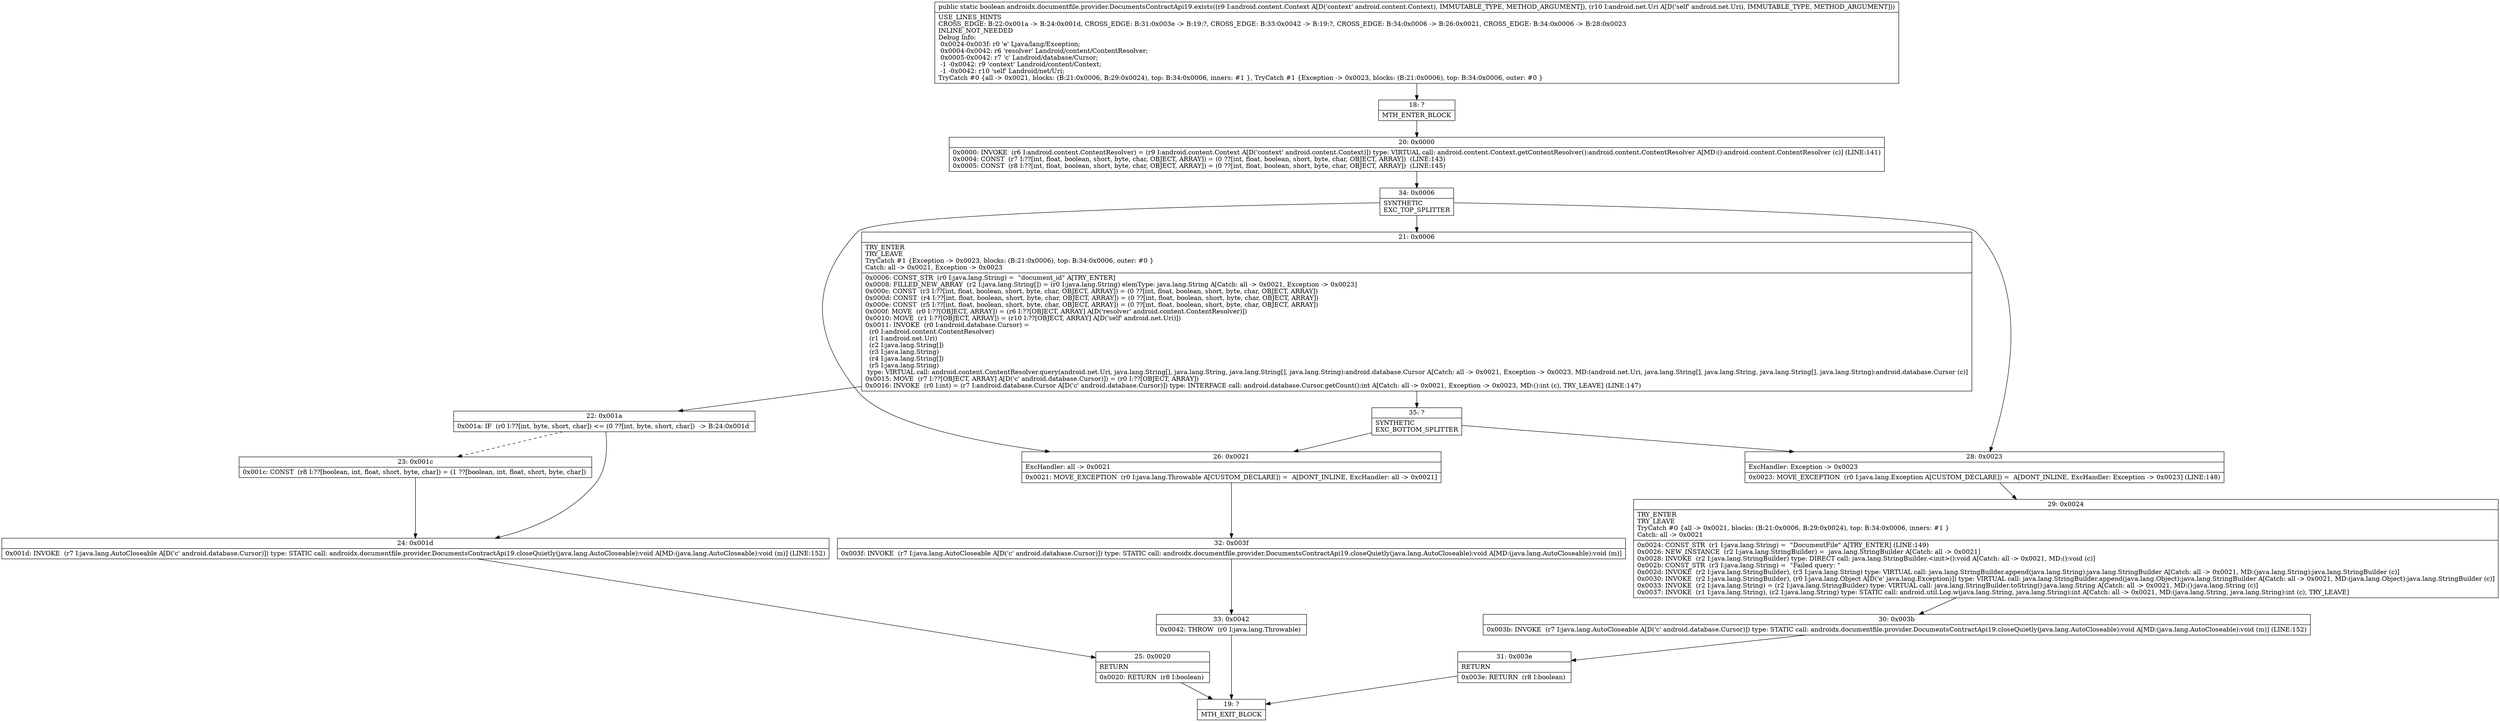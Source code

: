 digraph "CFG forandroidx.documentfile.provider.DocumentsContractApi19.exists(Landroid\/content\/Context;Landroid\/net\/Uri;)Z" {
Node_18 [shape=record,label="{18\:\ ?|MTH_ENTER_BLOCK\l}"];
Node_20 [shape=record,label="{20\:\ 0x0000|0x0000: INVOKE  (r6 I:android.content.ContentResolver) = (r9 I:android.content.Context A[D('context' android.content.Context)]) type: VIRTUAL call: android.content.Context.getContentResolver():android.content.ContentResolver A[MD:():android.content.ContentResolver (c)] (LINE:141)\l0x0004: CONST  (r7 I:??[int, float, boolean, short, byte, char, OBJECT, ARRAY]) = (0 ??[int, float, boolean, short, byte, char, OBJECT, ARRAY])  (LINE:143)\l0x0005: CONST  (r8 I:??[int, float, boolean, short, byte, char, OBJECT, ARRAY]) = (0 ??[int, float, boolean, short, byte, char, OBJECT, ARRAY])  (LINE:145)\l}"];
Node_34 [shape=record,label="{34\:\ 0x0006|SYNTHETIC\lEXC_TOP_SPLITTER\l}"];
Node_21 [shape=record,label="{21\:\ 0x0006|TRY_ENTER\lTRY_LEAVE\lTryCatch #1 \{Exception \-\> 0x0023, blocks: (B:21:0x0006), top: B:34:0x0006, outer: #0 \}\lCatch: all \-\> 0x0021, Exception \-\> 0x0023\l|0x0006: CONST_STR  (r0 I:java.lang.String) =  \"document_id\" A[TRY_ENTER]\l0x0008: FILLED_NEW_ARRAY  (r2 I:java.lang.String[]) = (r0 I:java.lang.String) elemType: java.lang.String A[Catch: all \-\> 0x0021, Exception \-\> 0x0023]\l0x000c: CONST  (r3 I:??[int, float, boolean, short, byte, char, OBJECT, ARRAY]) = (0 ??[int, float, boolean, short, byte, char, OBJECT, ARRAY]) \l0x000d: CONST  (r4 I:??[int, float, boolean, short, byte, char, OBJECT, ARRAY]) = (0 ??[int, float, boolean, short, byte, char, OBJECT, ARRAY]) \l0x000e: CONST  (r5 I:??[int, float, boolean, short, byte, char, OBJECT, ARRAY]) = (0 ??[int, float, boolean, short, byte, char, OBJECT, ARRAY]) \l0x000f: MOVE  (r0 I:??[OBJECT, ARRAY]) = (r6 I:??[OBJECT, ARRAY] A[D('resolver' android.content.ContentResolver)]) \l0x0010: MOVE  (r1 I:??[OBJECT, ARRAY]) = (r10 I:??[OBJECT, ARRAY] A[D('self' android.net.Uri)]) \l0x0011: INVOKE  (r0 I:android.database.Cursor) = \l  (r0 I:android.content.ContentResolver)\l  (r1 I:android.net.Uri)\l  (r2 I:java.lang.String[])\l  (r3 I:java.lang.String)\l  (r4 I:java.lang.String[])\l  (r5 I:java.lang.String)\l type: VIRTUAL call: android.content.ContentResolver.query(android.net.Uri, java.lang.String[], java.lang.String, java.lang.String[], java.lang.String):android.database.Cursor A[Catch: all \-\> 0x0021, Exception \-\> 0x0023, MD:(android.net.Uri, java.lang.String[], java.lang.String, java.lang.String[], java.lang.String):android.database.Cursor (c)]\l0x0015: MOVE  (r7 I:??[OBJECT, ARRAY] A[D('c' android.database.Cursor)]) = (r0 I:??[OBJECT, ARRAY]) \l0x0016: INVOKE  (r0 I:int) = (r7 I:android.database.Cursor A[D('c' android.database.Cursor)]) type: INTERFACE call: android.database.Cursor.getCount():int A[Catch: all \-\> 0x0021, Exception \-\> 0x0023, MD:():int (c), TRY_LEAVE] (LINE:147)\l}"];
Node_22 [shape=record,label="{22\:\ 0x001a|0x001a: IF  (r0 I:??[int, byte, short, char]) \<= (0 ??[int, byte, short, char])  \-\> B:24:0x001d \l}"];
Node_23 [shape=record,label="{23\:\ 0x001c|0x001c: CONST  (r8 I:??[boolean, int, float, short, byte, char]) = (1 ??[boolean, int, float, short, byte, char]) \l}"];
Node_24 [shape=record,label="{24\:\ 0x001d|0x001d: INVOKE  (r7 I:java.lang.AutoCloseable A[D('c' android.database.Cursor)]) type: STATIC call: androidx.documentfile.provider.DocumentsContractApi19.closeQuietly(java.lang.AutoCloseable):void A[MD:(java.lang.AutoCloseable):void (m)] (LINE:152)\l}"];
Node_25 [shape=record,label="{25\:\ 0x0020|RETURN\l|0x0020: RETURN  (r8 I:boolean) \l}"];
Node_19 [shape=record,label="{19\:\ ?|MTH_EXIT_BLOCK\l}"];
Node_35 [shape=record,label="{35\:\ ?|SYNTHETIC\lEXC_BOTTOM_SPLITTER\l}"];
Node_26 [shape=record,label="{26\:\ 0x0021|ExcHandler: all \-\> 0x0021\l|0x0021: MOVE_EXCEPTION  (r0 I:java.lang.Throwable A[CUSTOM_DECLARE]) =  A[DONT_INLINE, ExcHandler: all \-\> 0x0021]\l}"];
Node_32 [shape=record,label="{32\:\ 0x003f|0x003f: INVOKE  (r7 I:java.lang.AutoCloseable A[D('c' android.database.Cursor)]) type: STATIC call: androidx.documentfile.provider.DocumentsContractApi19.closeQuietly(java.lang.AutoCloseable):void A[MD:(java.lang.AutoCloseable):void (m)]\l}"];
Node_33 [shape=record,label="{33\:\ 0x0042|0x0042: THROW  (r0 I:java.lang.Throwable) \l}"];
Node_28 [shape=record,label="{28\:\ 0x0023|ExcHandler: Exception \-\> 0x0023\l|0x0023: MOVE_EXCEPTION  (r0 I:java.lang.Exception A[CUSTOM_DECLARE]) =  A[DONT_INLINE, ExcHandler: Exception \-\> 0x0023] (LINE:148)\l}"];
Node_29 [shape=record,label="{29\:\ 0x0024|TRY_ENTER\lTRY_LEAVE\lTryCatch #0 \{all \-\> 0x0021, blocks: (B:21:0x0006, B:29:0x0024), top: B:34:0x0006, inners: #1 \}\lCatch: all \-\> 0x0021\l|0x0024: CONST_STR  (r1 I:java.lang.String) =  \"DocumentFile\" A[TRY_ENTER] (LINE:149)\l0x0026: NEW_INSTANCE  (r2 I:java.lang.StringBuilder) =  java.lang.StringBuilder A[Catch: all \-\> 0x0021]\l0x0028: INVOKE  (r2 I:java.lang.StringBuilder) type: DIRECT call: java.lang.StringBuilder.\<init\>():void A[Catch: all \-\> 0x0021, MD:():void (c)]\l0x002b: CONST_STR  (r3 I:java.lang.String) =  \"Failed query: \" \l0x002d: INVOKE  (r2 I:java.lang.StringBuilder), (r3 I:java.lang.String) type: VIRTUAL call: java.lang.StringBuilder.append(java.lang.String):java.lang.StringBuilder A[Catch: all \-\> 0x0021, MD:(java.lang.String):java.lang.StringBuilder (c)]\l0x0030: INVOKE  (r2 I:java.lang.StringBuilder), (r0 I:java.lang.Object A[D('e' java.lang.Exception)]) type: VIRTUAL call: java.lang.StringBuilder.append(java.lang.Object):java.lang.StringBuilder A[Catch: all \-\> 0x0021, MD:(java.lang.Object):java.lang.StringBuilder (c)]\l0x0033: INVOKE  (r2 I:java.lang.String) = (r2 I:java.lang.StringBuilder) type: VIRTUAL call: java.lang.StringBuilder.toString():java.lang.String A[Catch: all \-\> 0x0021, MD:():java.lang.String (c)]\l0x0037: INVOKE  (r1 I:java.lang.String), (r2 I:java.lang.String) type: STATIC call: android.util.Log.w(java.lang.String, java.lang.String):int A[Catch: all \-\> 0x0021, MD:(java.lang.String, java.lang.String):int (c), TRY_LEAVE]\l}"];
Node_30 [shape=record,label="{30\:\ 0x003b|0x003b: INVOKE  (r7 I:java.lang.AutoCloseable A[D('c' android.database.Cursor)]) type: STATIC call: androidx.documentfile.provider.DocumentsContractApi19.closeQuietly(java.lang.AutoCloseable):void A[MD:(java.lang.AutoCloseable):void (m)] (LINE:152)\l}"];
Node_31 [shape=record,label="{31\:\ 0x003e|RETURN\l|0x003e: RETURN  (r8 I:boolean) \l}"];
MethodNode[shape=record,label="{public static boolean androidx.documentfile.provider.DocumentsContractApi19.exists((r9 I:android.content.Context A[D('context' android.content.Context), IMMUTABLE_TYPE, METHOD_ARGUMENT]), (r10 I:android.net.Uri A[D('self' android.net.Uri), IMMUTABLE_TYPE, METHOD_ARGUMENT]))  | USE_LINES_HINTS\lCROSS_EDGE: B:22:0x001a \-\> B:24:0x001d, CROSS_EDGE: B:31:0x003e \-\> B:19:?, CROSS_EDGE: B:33:0x0042 \-\> B:19:?, CROSS_EDGE: B:34:0x0006 \-\> B:26:0x0021, CROSS_EDGE: B:34:0x0006 \-\> B:28:0x0023\lINLINE_NOT_NEEDED\lDebug Info:\l  0x0024\-0x003f: r0 'e' Ljava\/lang\/Exception;\l  0x0004\-0x0042: r6 'resolver' Landroid\/content\/ContentResolver;\l  0x0005\-0x0042: r7 'c' Landroid\/database\/Cursor;\l  \-1 \-0x0042: r9 'context' Landroid\/content\/Context;\l  \-1 \-0x0042: r10 'self' Landroid\/net\/Uri;\lTryCatch #0 \{all \-\> 0x0021, blocks: (B:21:0x0006, B:29:0x0024), top: B:34:0x0006, inners: #1 \}, TryCatch #1 \{Exception \-\> 0x0023, blocks: (B:21:0x0006), top: B:34:0x0006, outer: #0 \}\l}"];
MethodNode -> Node_18;Node_18 -> Node_20;
Node_20 -> Node_34;
Node_34 -> Node_21;
Node_34 -> Node_26;
Node_34 -> Node_28;
Node_21 -> Node_22;
Node_21 -> Node_35;
Node_22 -> Node_23[style=dashed];
Node_22 -> Node_24;
Node_23 -> Node_24;
Node_24 -> Node_25;
Node_25 -> Node_19;
Node_35 -> Node_28;
Node_35 -> Node_26;
Node_26 -> Node_32;
Node_32 -> Node_33;
Node_33 -> Node_19;
Node_28 -> Node_29;
Node_29 -> Node_30;
Node_30 -> Node_31;
Node_31 -> Node_19;
}

